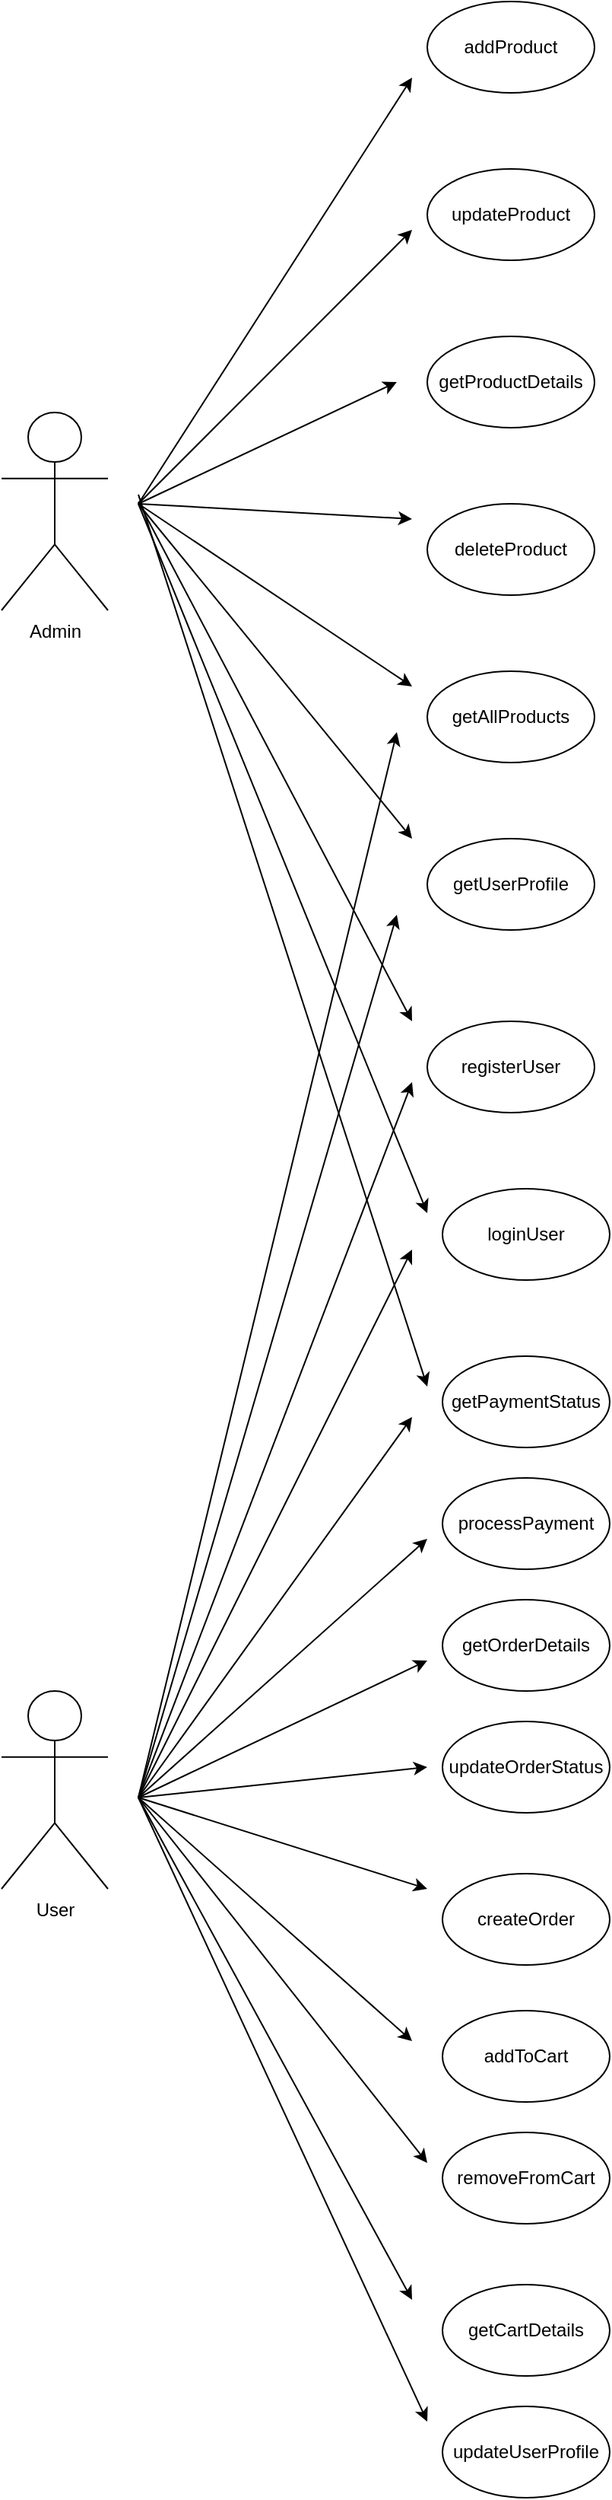 <mxfile version="28.0.7">
  <diagram name="Page-1" id="72_avaMgvX4w_6EA28CT">
    <mxGraphModel dx="1945" dy="1265" grid="1" gridSize="10" guides="1" tooltips="1" connect="1" arrows="1" fold="1" page="1" pageScale="1" pageWidth="850" pageHeight="1100" math="0" shadow="0">
      <root>
        <mxCell id="0" />
        <mxCell id="1" parent="0" />
        <mxCell id="DvurCC7pu2oYbVoqffAP-1" value="Admin" style="shape=umlActor;verticalLabelPosition=bottom;verticalAlign=top;html=1;outlineConnect=0;" vertex="1" parent="1">
          <mxGeometry x="150" y="340" width="70" height="130" as="geometry" />
        </mxCell>
        <mxCell id="DvurCC7pu2oYbVoqffAP-2" value="User" style="shape=umlActor;verticalLabelPosition=bottom;verticalAlign=top;html=1;outlineConnect=0;" vertex="1" parent="1">
          <mxGeometry x="150" y="1180" width="70" height="130" as="geometry" />
        </mxCell>
        <mxCell id="DvurCC7pu2oYbVoqffAP-4" value="addProduct" style="ellipse;whiteSpace=wrap;html=1;" vertex="1" parent="1">
          <mxGeometry x="430" y="70" width="110" height="60" as="geometry" />
        </mxCell>
        <mxCell id="DvurCC7pu2oYbVoqffAP-5" value="updateProduct" style="ellipse;whiteSpace=wrap;html=1;" vertex="1" parent="1">
          <mxGeometry x="430" y="180" width="110" height="60" as="geometry" />
        </mxCell>
        <mxCell id="DvurCC7pu2oYbVoqffAP-6" value="getProductDetails" style="ellipse;whiteSpace=wrap;html=1;" vertex="1" parent="1">
          <mxGeometry x="430" y="290" width="110" height="60" as="geometry" />
        </mxCell>
        <mxCell id="DvurCC7pu2oYbVoqffAP-7" value="deleteProduct" style="ellipse;whiteSpace=wrap;html=1;" vertex="1" parent="1">
          <mxGeometry x="430" y="400" width="110" height="60" as="geometry" />
        </mxCell>
        <mxCell id="DvurCC7pu2oYbVoqffAP-8" value="getAllProducts" style="ellipse;whiteSpace=wrap;html=1;" vertex="1" parent="1">
          <mxGeometry x="430" y="510" width="110" height="60" as="geometry" />
        </mxCell>
        <mxCell id="DvurCC7pu2oYbVoqffAP-9" value="addToCart" style="ellipse;whiteSpace=wrap;html=1;" vertex="1" parent="1">
          <mxGeometry x="440" y="1390" width="110" height="60" as="geometry" />
        </mxCell>
        <mxCell id="DvurCC7pu2oYbVoqffAP-10" value="removeFromCart" style="ellipse;whiteSpace=wrap;html=1;" vertex="1" parent="1">
          <mxGeometry x="440" y="1470" width="110" height="60" as="geometry" />
        </mxCell>
        <mxCell id="DvurCC7pu2oYbVoqffAP-11" value="getCartDetails" style="ellipse;whiteSpace=wrap;html=1;" vertex="1" parent="1">
          <mxGeometry x="440" y="1570" width="110" height="60" as="geometry" />
        </mxCell>
        <mxCell id="DvurCC7pu2oYbVoqffAP-12" value="createOrder" style="ellipse;whiteSpace=wrap;html=1;" vertex="1" parent="1">
          <mxGeometry x="440" y="1300" width="110" height="60" as="geometry" />
        </mxCell>
        <mxCell id="DvurCC7pu2oYbVoqffAP-13" value="getOrderDetails" style="ellipse;whiteSpace=wrap;html=1;" vertex="1" parent="1">
          <mxGeometry x="440" y="1120" width="110" height="60" as="geometry" />
        </mxCell>
        <mxCell id="DvurCC7pu2oYbVoqffAP-14" value="updateOrderStatus" style="ellipse;whiteSpace=wrap;html=1;" vertex="1" parent="1">
          <mxGeometry x="440" y="1200" width="110" height="60" as="geometry" />
        </mxCell>
        <mxCell id="DvurCC7pu2oYbVoqffAP-16" value="getPaymentStatus" style="ellipse;whiteSpace=wrap;html=1;" vertex="1" parent="1">
          <mxGeometry x="440" y="960" width="110" height="60" as="geometry" />
        </mxCell>
        <mxCell id="DvurCC7pu2oYbVoqffAP-17" value="registerUser" style="ellipse;whiteSpace=wrap;html=1;" vertex="1" parent="1">
          <mxGeometry x="430" y="740" width="110" height="60" as="geometry" />
        </mxCell>
        <mxCell id="DvurCC7pu2oYbVoqffAP-18" value="loginUser" style="ellipse;whiteSpace=wrap;html=1;" vertex="1" parent="1">
          <mxGeometry x="440" y="850" width="110" height="60" as="geometry" />
        </mxCell>
        <mxCell id="DvurCC7pu2oYbVoqffAP-19" value="getUserProfile" style="ellipse;whiteSpace=wrap;html=1;" vertex="1" parent="1">
          <mxGeometry x="430" y="620" width="110" height="60" as="geometry" />
        </mxCell>
        <mxCell id="DvurCC7pu2oYbVoqffAP-20" value="updateUserProfile" style="ellipse;whiteSpace=wrap;html=1;" vertex="1" parent="1">
          <mxGeometry x="440" y="1650" width="110" height="60" as="geometry" />
        </mxCell>
        <mxCell id="DvurCC7pu2oYbVoqffAP-21" value="" style="endArrow=classic;html=1;rounded=0;" edge="1" parent="1">
          <mxGeometry width="50" height="50" relative="1" as="geometry">
            <mxPoint x="240" y="400" as="sourcePoint" />
            <mxPoint x="420" y="120" as="targetPoint" />
          </mxGeometry>
        </mxCell>
        <mxCell id="DvurCC7pu2oYbVoqffAP-22" value="" style="endArrow=classic;html=1;rounded=0;" edge="1" parent="1">
          <mxGeometry width="50" height="50" relative="1" as="geometry">
            <mxPoint x="240" y="400" as="sourcePoint" />
            <mxPoint x="420" y="220" as="targetPoint" />
          </mxGeometry>
        </mxCell>
        <mxCell id="DvurCC7pu2oYbVoqffAP-23" value="" style="endArrow=classic;html=1;rounded=0;" edge="1" parent="1">
          <mxGeometry width="50" height="50" relative="1" as="geometry">
            <mxPoint x="240" y="400" as="sourcePoint" />
            <mxPoint x="410" y="320" as="targetPoint" />
          </mxGeometry>
        </mxCell>
        <mxCell id="DvurCC7pu2oYbVoqffAP-24" value="" style="endArrow=classic;html=1;rounded=0;" edge="1" parent="1">
          <mxGeometry width="50" height="50" relative="1" as="geometry">
            <mxPoint x="240" y="400" as="sourcePoint" />
            <mxPoint x="420" y="410" as="targetPoint" />
          </mxGeometry>
        </mxCell>
        <mxCell id="DvurCC7pu2oYbVoqffAP-25" value="" style="endArrow=classic;html=1;rounded=0;" edge="1" parent="1">
          <mxGeometry width="50" height="50" relative="1" as="geometry">
            <mxPoint x="240" y="400" as="sourcePoint" />
            <mxPoint x="420" y="520" as="targetPoint" />
          </mxGeometry>
        </mxCell>
        <mxCell id="DvurCC7pu2oYbVoqffAP-26" value="" style="endArrow=classic;html=1;rounded=0;" edge="1" parent="1">
          <mxGeometry width="50" height="50" relative="1" as="geometry">
            <mxPoint x="240" y="1250" as="sourcePoint" />
            <mxPoint x="410" y="670" as="targetPoint" />
          </mxGeometry>
        </mxCell>
        <mxCell id="DvurCC7pu2oYbVoqffAP-27" value="" style="endArrow=classic;html=1;rounded=0;" edge="1" parent="1">
          <mxGeometry width="50" height="50" relative="1" as="geometry">
            <mxPoint x="240" y="1250" as="sourcePoint" />
            <mxPoint x="420" y="780" as="targetPoint" />
          </mxGeometry>
        </mxCell>
        <mxCell id="DvurCC7pu2oYbVoqffAP-28" value="" style="endArrow=classic;html=1;rounded=0;" edge="1" parent="1">
          <mxGeometry width="50" height="50" relative="1" as="geometry">
            <mxPoint x="240" y="1250" as="sourcePoint" />
            <mxPoint x="420" y="890" as="targetPoint" />
          </mxGeometry>
        </mxCell>
        <mxCell id="DvurCC7pu2oYbVoqffAP-29" value="" style="endArrow=classic;html=1;rounded=0;" edge="1" parent="1">
          <mxGeometry width="50" height="50" relative="1" as="geometry">
            <mxPoint x="240" y="1250" as="sourcePoint" />
            <mxPoint x="420" y="1000" as="targetPoint" />
          </mxGeometry>
        </mxCell>
        <mxCell id="DvurCC7pu2oYbVoqffAP-30" value="" style="endArrow=classic;html=1;rounded=0;" edge="1" parent="1">
          <mxGeometry width="50" height="50" relative="1" as="geometry">
            <mxPoint x="240" y="1250" as="sourcePoint" />
            <mxPoint x="430" y="1080" as="targetPoint" />
          </mxGeometry>
        </mxCell>
        <mxCell id="DvurCC7pu2oYbVoqffAP-31" value="" style="endArrow=classic;html=1;rounded=0;" edge="1" parent="1">
          <mxGeometry width="50" height="50" relative="1" as="geometry">
            <mxPoint x="240" y="1250" as="sourcePoint" />
            <mxPoint x="430" y="1160" as="targetPoint" />
          </mxGeometry>
        </mxCell>
        <mxCell id="DvurCC7pu2oYbVoqffAP-32" value="" style="endArrow=classic;html=1;rounded=0;" edge="1" parent="1">
          <mxGeometry width="50" height="50" relative="1" as="geometry">
            <mxPoint x="240" y="1250" as="sourcePoint" />
            <mxPoint x="420" y="1580" as="targetPoint" />
          </mxGeometry>
        </mxCell>
        <mxCell id="DvurCC7pu2oYbVoqffAP-33" value="" style="endArrow=classic;html=1;rounded=0;" edge="1" parent="1">
          <mxGeometry width="50" height="50" relative="1" as="geometry">
            <mxPoint x="240" y="1250" as="sourcePoint" />
            <mxPoint x="430" y="1660" as="targetPoint" />
          </mxGeometry>
        </mxCell>
        <mxCell id="DvurCC7pu2oYbVoqffAP-34" value="" style="endArrow=classic;html=1;rounded=0;" edge="1" parent="1">
          <mxGeometry width="50" height="50" relative="1" as="geometry">
            <mxPoint x="240" y="1250" as="sourcePoint" />
            <mxPoint x="430" y="1490" as="targetPoint" />
          </mxGeometry>
        </mxCell>
        <mxCell id="DvurCC7pu2oYbVoqffAP-35" value="" style="endArrow=classic;html=1;rounded=0;" edge="1" parent="1">
          <mxGeometry width="50" height="50" relative="1" as="geometry">
            <mxPoint x="240" y="1250" as="sourcePoint" />
            <mxPoint x="420" y="1410" as="targetPoint" />
          </mxGeometry>
        </mxCell>
        <mxCell id="DvurCC7pu2oYbVoqffAP-36" value="" style="endArrow=classic;html=1;rounded=0;" edge="1" parent="1">
          <mxGeometry width="50" height="50" relative="1" as="geometry">
            <mxPoint x="240" y="1250" as="sourcePoint" />
            <mxPoint x="430" y="1230" as="targetPoint" />
          </mxGeometry>
        </mxCell>
        <mxCell id="DvurCC7pu2oYbVoqffAP-37" value="" style="endArrow=classic;html=1;rounded=0;" edge="1" parent="1">
          <mxGeometry width="50" height="50" relative="1" as="geometry">
            <mxPoint x="240" y="1250" as="sourcePoint" />
            <mxPoint x="410" y="550" as="targetPoint" />
          </mxGeometry>
        </mxCell>
        <mxCell id="DvurCC7pu2oYbVoqffAP-38" value="" style="endArrow=classic;html=1;rounded=0;" edge="1" parent="1">
          <mxGeometry width="50" height="50" relative="1" as="geometry">
            <mxPoint x="240" y="400" as="sourcePoint" />
            <mxPoint x="420" y="620" as="targetPoint" />
          </mxGeometry>
        </mxCell>
        <mxCell id="DvurCC7pu2oYbVoqffAP-39" value="" style="endArrow=classic;html=1;rounded=0;" edge="1" parent="1">
          <mxGeometry width="50" height="50" relative="1" as="geometry">
            <mxPoint x="240" y="398.667" as="sourcePoint" />
            <mxPoint x="420" y="740" as="targetPoint" />
          </mxGeometry>
        </mxCell>
        <mxCell id="DvurCC7pu2oYbVoqffAP-40" value="" style="endArrow=classic;html=1;rounded=0;" edge="1" parent="1">
          <mxGeometry width="50" height="50" relative="1" as="geometry">
            <mxPoint x="240" y="400" as="sourcePoint" />
            <mxPoint x="430" y="866" as="targetPoint" />
          </mxGeometry>
        </mxCell>
        <mxCell id="DvurCC7pu2oYbVoqffAP-41" value="" style="endArrow=classic;html=1;rounded=0;" edge="1" parent="1">
          <mxGeometry width="50" height="50" relative="1" as="geometry">
            <mxPoint x="240" y="393.939" as="sourcePoint" />
            <mxPoint x="430" y="980" as="targetPoint" />
          </mxGeometry>
        </mxCell>
        <mxCell id="DvurCC7pu2oYbVoqffAP-42" value="processPayment" style="ellipse;whiteSpace=wrap;html=1;" vertex="1" parent="1">
          <mxGeometry x="440" y="1040" width="110" height="60" as="geometry" />
        </mxCell>
        <mxCell id="DvurCC7pu2oYbVoqffAP-44" value="" style="endArrow=classic;html=1;rounded=0;" edge="1" parent="1">
          <mxGeometry width="50" height="50" relative="1" as="geometry">
            <mxPoint x="240" y="1250" as="sourcePoint" />
            <mxPoint x="430" y="1310" as="targetPoint" />
          </mxGeometry>
        </mxCell>
      </root>
    </mxGraphModel>
  </diagram>
</mxfile>
